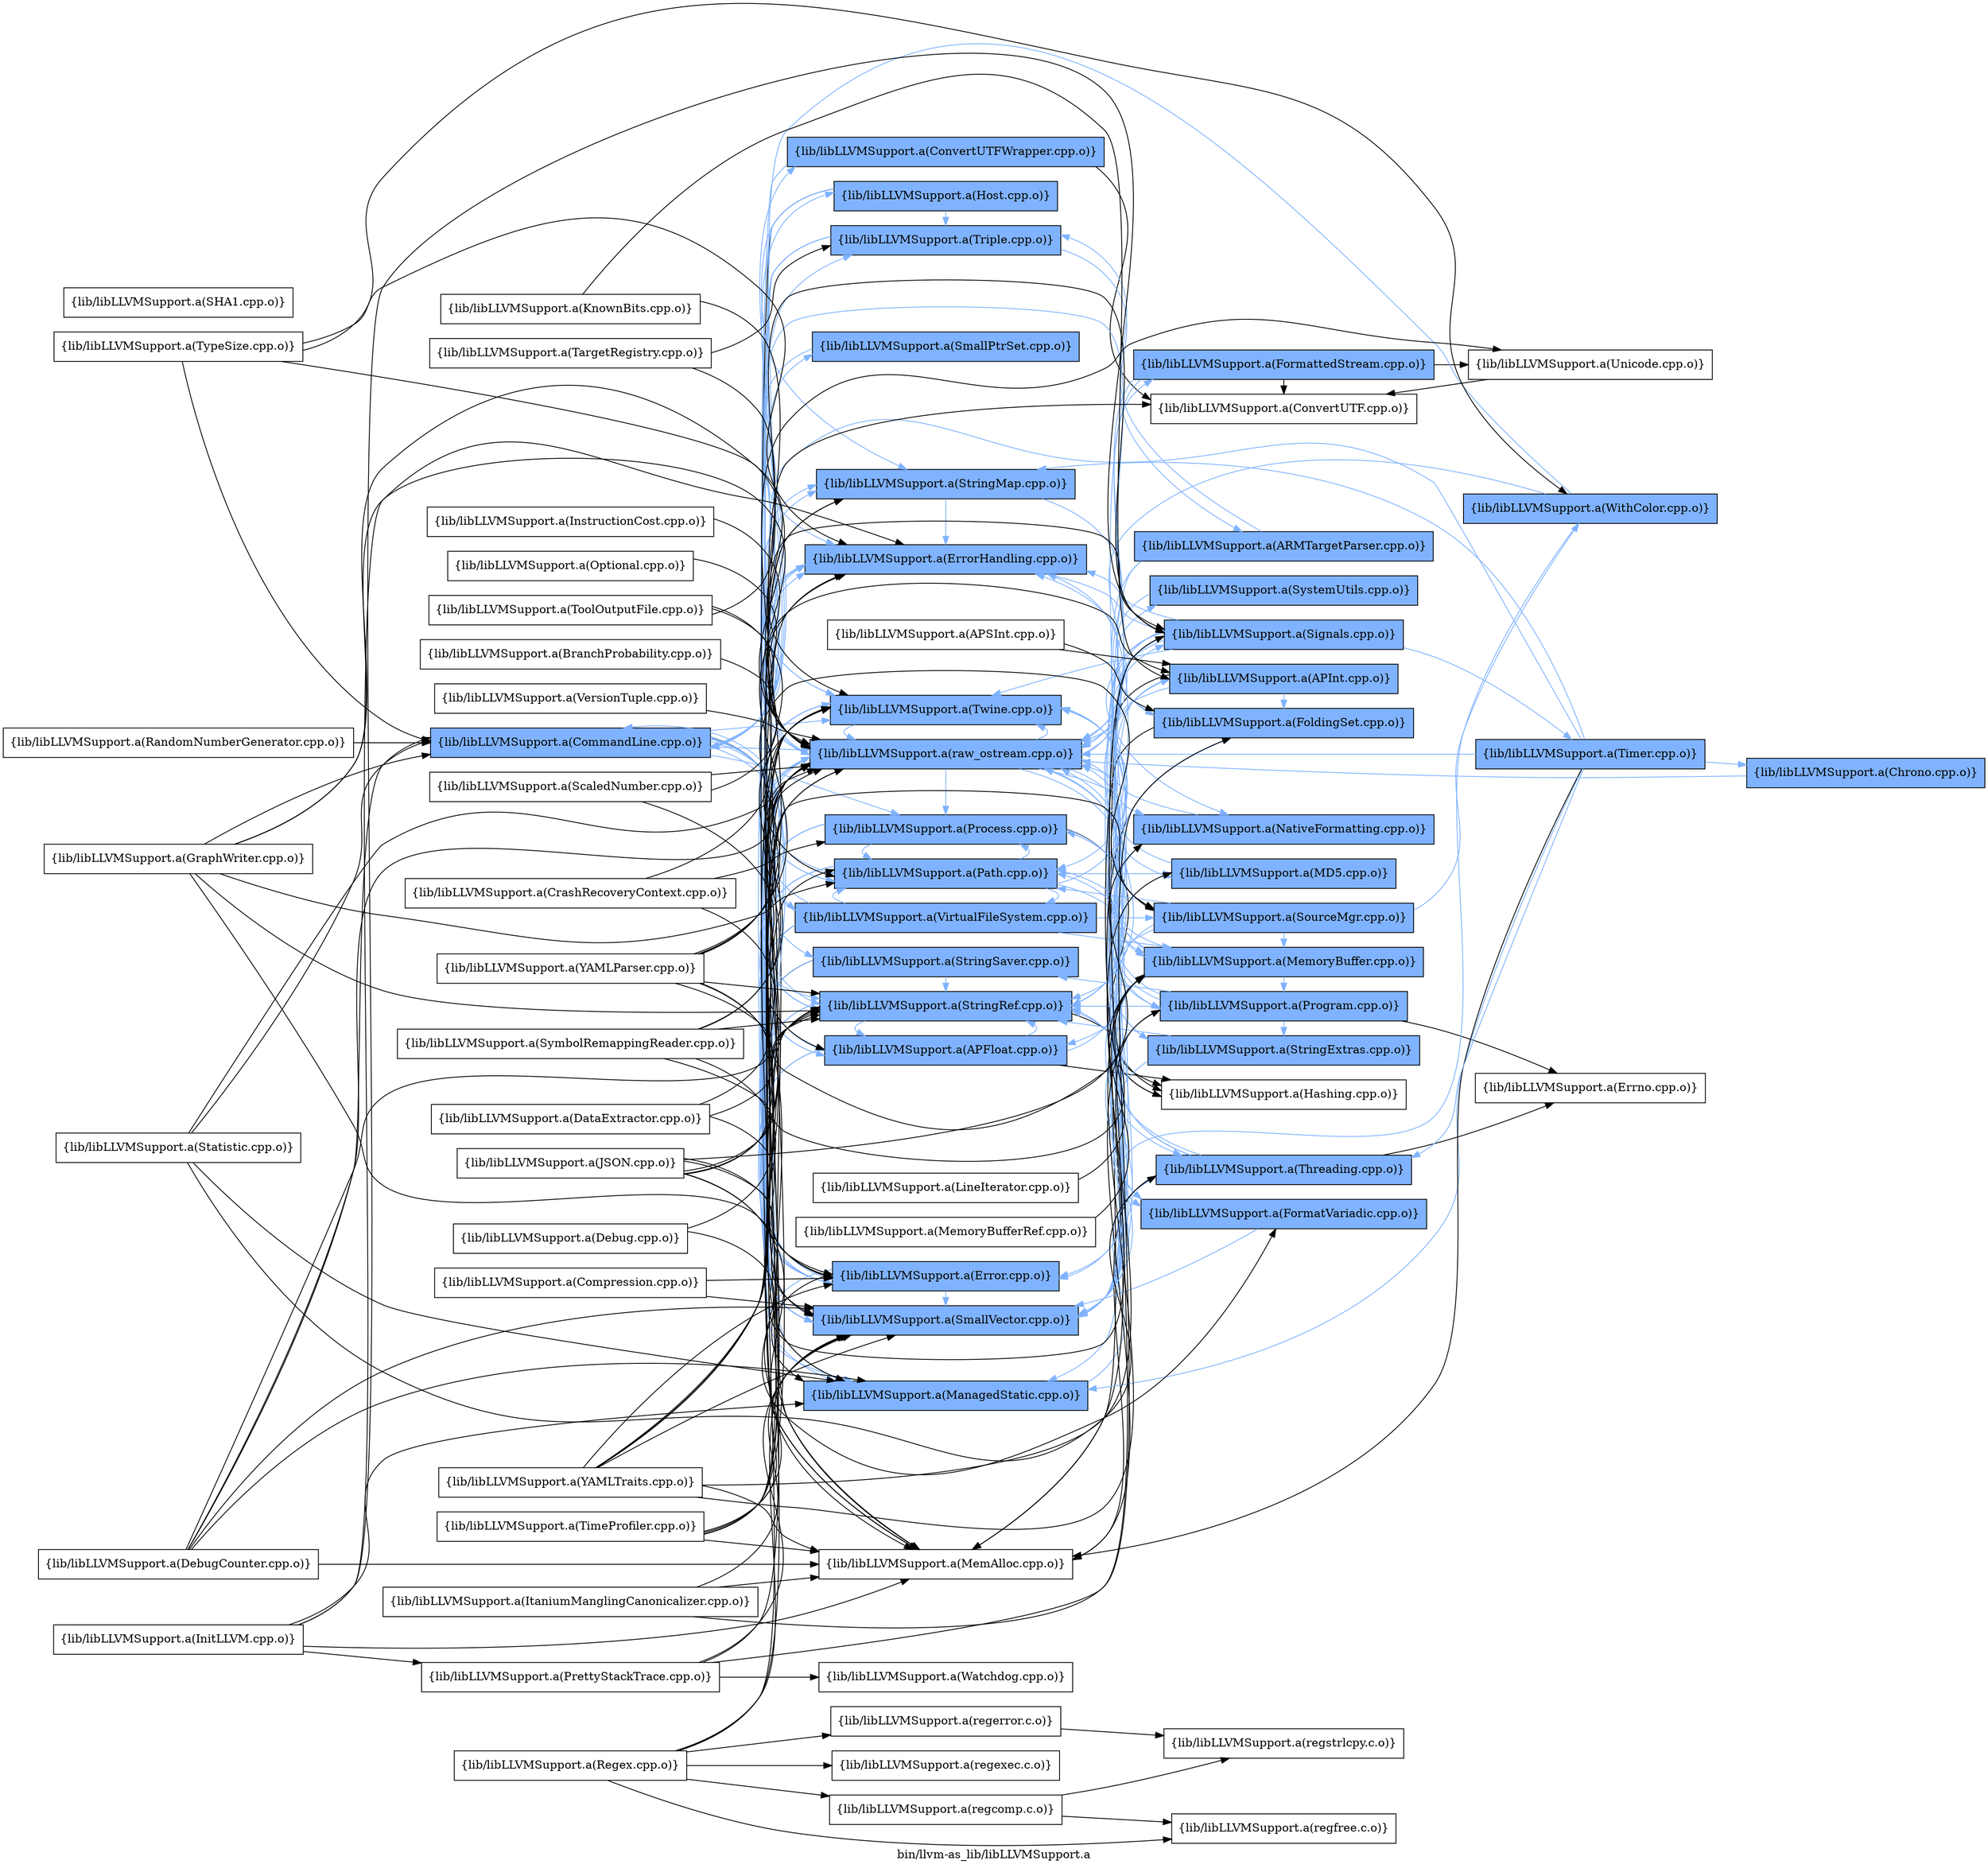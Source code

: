 digraph "bin/llvm-as_lib/libLLVMSupport.a" {
	label="bin/llvm-as_lib/libLLVMSupport.a";
	rankdir=LR;
	{ rank=same; Node0x55d40ee82a28;  }
	{ rank=same; Node0x55d40ee8a818; Node0x55d40ee80f48; Node0x55d40ee8aa48; Node0x55d40ee89d78; Node0x55d40ee89788; Node0x55d40ee89058; Node0x55d40ee887e8; Node0x55d40ee8a408; Node0x55d40ee85db8; Node0x55d40ee861c8; Node0x55d40ee87ca8; Node0x55d40ee88b08; Node0x55d40ee83158; Node0x55d40ee81a88; Node0x55d40ee86628; Node0x55d40ee82bb8; Node0x55d40ee832e8; Node0x55d40ee825c8;  }
	{ rank=same; Node0x55d40ee899b8; Node0x55d40ee87cf8; Node0x55d40ee81c68; Node0x55d40ee89968; Node0x55d40ee81fd8; Node0x55d40ee88fb8; Node0x55d40ee88928; Node0x55d40ee82ed8; Node0x55d40ee8a9f8; Node0x55d40ee897d8; Node0x55d40ee88b58; Node0x55d40ee82258; Node0x55d40ee828e8; Node0x55d40ee870c8; Node0x55d40ee80cc8; Node0x55d40ee86a38;  }
	{ rank=same; Node0x55d40ee8a4a8; Node0x55d40ee8a138; Node0x55d40ee81128; Node0x55d40ee821b8;  }
	{ rank=same; Node0x55d40ee82a28;  }
	{ rank=same; Node0x55d40ee8a818; Node0x55d40ee80f48; Node0x55d40ee8aa48; Node0x55d40ee89d78; Node0x55d40ee89788; Node0x55d40ee89058; Node0x55d40ee887e8; Node0x55d40ee8a408; Node0x55d40ee85db8; Node0x55d40ee861c8; Node0x55d40ee87ca8; Node0x55d40ee88b08; Node0x55d40ee83158; Node0x55d40ee81a88; Node0x55d40ee86628; Node0x55d40ee82bb8; Node0x55d40ee832e8; Node0x55d40ee825c8;  }
	{ rank=same; Node0x55d40ee899b8; Node0x55d40ee87cf8; Node0x55d40ee81c68; Node0x55d40ee89968; Node0x55d40ee81fd8; Node0x55d40ee88fb8; Node0x55d40ee88928; Node0x55d40ee82ed8; Node0x55d40ee8a9f8; Node0x55d40ee897d8; Node0x55d40ee88b58; Node0x55d40ee82258; Node0x55d40ee828e8; Node0x55d40ee870c8; Node0x55d40ee80cc8; Node0x55d40ee86a38;  }
	{ rank=same; Node0x55d40ee8a4a8; Node0x55d40ee8a138; Node0x55d40ee81128; Node0x55d40ee821b8;  }

	Node0x55d40ee82a28 [shape=record,shape=box,group=1,style=filled,fillcolor="0.600000 0.5 1",label="{lib/libLLVMSupport.a(CommandLine.cpp.o)}"];
	Node0x55d40ee82a28 -> Node0x55d40ee8a818[color="0.600000 0.5 1"];
	Node0x55d40ee82a28 -> Node0x55d40ee80f48[color="0.600000 0.5 1"];
	Node0x55d40ee82a28 -> Node0x55d40ee8aa48[color="0.600000 0.5 1"];
	Node0x55d40ee82a28 -> Node0x55d40ee89d78[color="0.600000 0.5 1"];
	Node0x55d40ee82a28 -> Node0x55d40ee89788[color="0.600000 0.5 1"];
	Node0x55d40ee82a28 -> Node0x55d40ee89058;
	Node0x55d40ee82a28 -> Node0x55d40ee887e8[color="0.600000 0.5 1"];
	Node0x55d40ee82a28 -> Node0x55d40ee8a408[color="0.600000 0.5 1"];
	Node0x55d40ee82a28 -> Node0x55d40ee85db8[color="0.600000 0.5 1"];
	Node0x55d40ee82a28 -> Node0x55d40ee861c8[color="0.600000 0.5 1"];
	Node0x55d40ee82a28 -> Node0x55d40ee87ca8[color="0.600000 0.5 1"];
	Node0x55d40ee82a28 -> Node0x55d40ee88b08[color="0.600000 0.5 1"];
	Node0x55d40ee82a28 -> Node0x55d40ee83158[color="0.600000 0.5 1"];
	Node0x55d40ee82a28 -> Node0x55d40ee81a88[color="0.600000 0.5 1"];
	Node0x55d40ee82a28 -> Node0x55d40ee86628[color="0.600000 0.5 1"];
	Node0x55d40ee82a28 -> Node0x55d40ee82bb8[color="0.600000 0.5 1"];
	Node0x55d40ee82a28 -> Node0x55d40ee832e8[color="0.600000 0.5 1"];
	Node0x55d40ee82a28 -> Node0x55d40ee825c8[color="0.600000 0.5 1"];
	Node0x55d40ee8a688 [shape=record,shape=box,group=0,label="{lib/libLLVMSupport.a(InitLLVM.cpp.o)}"];
	Node0x55d40ee8a688 -> Node0x55d40ee89d78;
	Node0x55d40ee8a688 -> Node0x55d40ee89788;
	Node0x55d40ee8a688 -> Node0x55d40ee89058;
	Node0x55d40ee8a688 -> Node0x55d40ee81d58;
	Node0x55d40ee8a688 -> Node0x55d40ee89968;
	Node0x55d40ee89788 [shape=record,shape=box,group=1,style=filled,fillcolor="0.600000 0.5 1",label="{lib/libLLVMSupport.a(ManagedStatic.cpp.o)}"];
	Node0x55d40ee89788 -> Node0x55d40ee81fd8[color="0.600000 0.5 1"];
	Node0x55d40ee89058 [shape=record,shape=box,group=0,label="{lib/libLLVMSupport.a(MemAlloc.cpp.o)}"];
	Node0x55d40ee8a9f8 [shape=record,shape=box,group=1,style=filled,fillcolor="0.600000 0.5 1",label="{lib/libLLVMSupport.a(SourceMgr.cpp.o)}"];
	Node0x55d40ee8a9f8 -> Node0x55d40ee82ed8[color="0.600000 0.5 1"];
	Node0x55d40ee8a9f8 -> Node0x55d40ee8a408[color="0.600000 0.5 1"];
	Node0x55d40ee8a9f8 -> Node0x55d40ee87ca8[color="0.600000 0.5 1"];
	Node0x55d40ee8a9f8 -> Node0x55d40ee83158[color="0.600000 0.5 1"];
	Node0x55d40ee8a9f8 -> Node0x55d40ee81128[color="0.600000 0.5 1"];
	Node0x55d40ee8a9f8 -> Node0x55d40ee86628[color="0.600000 0.5 1"];
	Node0x55d40ee8a9f8 -> Node0x55d40ee832e8[color="0.600000 0.5 1"];
	Node0x55d40ee870c8 [shape=record,shape=box,group=1,style=filled,fillcolor="0.600000 0.5 1",label="{lib/libLLVMSupport.a(SystemUtils.cpp.o)}"];
	Node0x55d40ee870c8 -> Node0x55d40ee86628[color="0.600000 0.5 1"];
	Node0x55d40ee896e8 [shape=record,shape=box,group=0,label="{lib/libLLVMSupport.a(ToolOutputFile.cpp.o)}"];
	Node0x55d40ee896e8 -> Node0x55d40ee86628;
	Node0x55d40ee896e8 -> Node0x55d40ee832e8;
	Node0x55d40ee896e8 -> Node0x55d40ee89968;
	Node0x55d40ee86628 [shape=record,shape=box,group=1,style=filled,fillcolor="0.600000 0.5 1",label="{lib/libLLVMSupport.a(raw_ostream.cpp.o)}"];
	Node0x55d40ee86628 -> Node0x55d40ee8aa48[color="0.600000 0.5 1"];
	Node0x55d40ee86628 -> Node0x55d40ee89d78[color="0.600000 0.5 1"];
	Node0x55d40ee86628 -> Node0x55d40ee897d8[color="0.600000 0.5 1"];
	Node0x55d40ee86628 -> Node0x55d40ee88b58[color="0.600000 0.5 1"];
	Node0x55d40ee86628 -> Node0x55d40ee82258[color="0.600000 0.5 1"];
	Node0x55d40ee86628 -> Node0x55d40ee828e8[color="0.600000 0.5 1"];
	Node0x55d40ee86628 -> Node0x55d40ee8a408[color="0.600000 0.5 1"];
	Node0x55d40ee86628 -> Node0x55d40ee870c8[color="0.600000 0.5 1"];
	Node0x55d40ee86628 -> Node0x55d40ee83158[color="0.600000 0.5 1"];
	Node0x55d40ee86628 -> Node0x55d40ee832e8[color="0.600000 0.5 1"];
	Node0x55d40ee86628 -> Node0x55d40ee825c8[color="0.600000 0.5 1"];
	Node0x55d40ee86628 -> Node0x55d40ee80cc8[color="0.600000 0.5 1"];
	Node0x55d40ee8a818 [shape=record,shape=box,group=1,style=filled,fillcolor="0.600000 0.5 1",label="{lib/libLLVMSupport.a(APFloat.cpp.o)}"];
	Node0x55d40ee8a818 -> Node0x55d40ee899b8[color="0.600000 0.5 1"];
	Node0x55d40ee8a818 -> Node0x55d40ee8aa48[color="0.600000 0.5 1"];
	Node0x55d40ee8a818 -> Node0x55d40ee87cf8;
	Node0x55d40ee8a818 -> Node0x55d40ee8a408[color="0.600000 0.5 1"];
	Node0x55d40ee8a818 -> Node0x55d40ee87ca8[color="0.600000 0.5 1"];
	Node0x55d40ee8a818 -> Node0x55d40ee86628[color="0.600000 0.5 1"];
	Node0x55d40ee82ed8 [shape=record,shape=box,group=1,style=filled,fillcolor="0.600000 0.5 1",label="{lib/libLLVMSupport.a(MemoryBuffer.cpp.o)}"];
	Node0x55d40ee82ed8 -> Node0x55d40ee8a818[color="0.600000 0.5 1"];
	Node0x55d40ee82ed8 -> Node0x55d40ee8aa48[color="0.600000 0.5 1"];
	Node0x55d40ee82ed8 -> Node0x55d40ee8a408[color="0.600000 0.5 1"];
	Node0x55d40ee82ed8 -> Node0x55d40ee83158[color="0.600000 0.5 1"];
	Node0x55d40ee82ed8 -> Node0x55d40ee832e8[color="0.600000 0.5 1"];
	Node0x55d40ee82ed8 -> Node0x55d40ee825c8[color="0.600000 0.5 1"];
	Node0x55d40ee82ed8 -> Node0x55d40ee80cc8[color="0.600000 0.5 1"];
	Node0x55d40ee8a408 [shape=record,shape=box,group=1,style=filled,fillcolor="0.600000 0.5 1",label="{lib/libLLVMSupport.a(SmallVector.cpp.o)}"];
	Node0x55d40ee8a408 -> Node0x55d40ee89d78[color="0.600000 0.5 1"];
	Node0x55d40ee899b8 [shape=record,shape=box,group=1,style=filled,fillcolor="0.600000 0.5 1",label="{lib/libLLVMSupport.a(APInt.cpp.o)}"];
	Node0x55d40ee899b8 -> Node0x55d40ee88fb8[color="0.600000 0.5 1"];
	Node0x55d40ee899b8 -> Node0x55d40ee87cf8;
	Node0x55d40ee899b8 -> Node0x55d40ee8a408[color="0.600000 0.5 1"];
	Node0x55d40ee899b8 -> Node0x55d40ee86628[color="0.600000 0.5 1"];
	Node0x55d40ee89dc8 [shape=record,shape=box,group=0,label="{lib/libLLVMSupport.a(APSInt.cpp.o)}"];
	Node0x55d40ee89dc8 -> Node0x55d40ee899b8;
	Node0x55d40ee89dc8 -> Node0x55d40ee88fb8;
	Node0x55d40ee82258 [shape=record,shape=box,group=1,style=filled,fillcolor="0.600000 0.5 1",label="{lib/libLLVMSupport.a(MD5.cpp.o)}"];
	Node0x55d40ee82258 -> Node0x55d40ee8a408[color="0.600000 0.5 1"];
	Node0x55d40ee82258 -> Node0x55d40ee86628[color="0.600000 0.5 1"];
	Node0x55d40ee887e8 [shape=record,shape=box,group=1,style=filled,fillcolor="0.600000 0.5 1",label="{lib/libLLVMSupport.a(SmallPtrSet.cpp.o)}"];
	Node0x55d40ee887e8 -> Node0x55d40ee89d78[color="0.600000 0.5 1"];
	Node0x55d40ee85db8 [shape=record,shape=box,group=1,style=filled,fillcolor="0.600000 0.5 1",label="{lib/libLLVMSupport.a(StringMap.cpp.o)}"];
	Node0x55d40ee85db8 -> Node0x55d40ee89d78[color="0.600000 0.5 1"];
	Node0x55d40ee85db8 -> Node0x55d40ee88fb8[color="0.600000 0.5 1"];
	Node0x55d40ee861c8 [shape=record,shape=box,group=1,style=filled,fillcolor="0.600000 0.5 1",label="{lib/libLLVMSupport.a(StringSaver.cpp.o)}"];
	Node0x55d40ee861c8 -> Node0x55d40ee89058;
	Node0x55d40ee861c8 -> Node0x55d40ee8a408[color="0.600000 0.5 1"];
	Node0x55d40ee861c8 -> Node0x55d40ee87ca8[color="0.600000 0.5 1"];
	Node0x55d40ee829d8 [shape=record,shape=box,group=0,label="{lib/libLLVMSupport.a(TypeSize.cpp.o)}"];
	Node0x55d40ee829d8 -> Node0x55d40ee82a28;
	Node0x55d40ee829d8 -> Node0x55d40ee89d78;
	Node0x55d40ee829d8 -> Node0x55d40ee81128;
	Node0x55d40ee829d8 -> Node0x55d40ee86628;
	Node0x55d40ee8aa48 [shape=record,shape=box,group=1,style=filled,fillcolor="0.600000 0.5 1",label="{lib/libLLVMSupport.a(Error.cpp.o)}"];
	Node0x55d40ee8aa48 -> Node0x55d40ee89d78[color="0.600000 0.5 1"];
	Node0x55d40ee8aa48 -> Node0x55d40ee89788[color="0.600000 0.5 1"];
	Node0x55d40ee8aa48 -> Node0x55d40ee8a408[color="0.600000 0.5 1"];
	Node0x55d40ee8aa48 -> Node0x55d40ee83158[color="0.600000 0.5 1"];
	Node0x55d40ee8aa48 -> Node0x55d40ee86628[color="0.600000 0.5 1"];
	Node0x55d40ee89d78 [shape=record,shape=box,group=1,style=filled,fillcolor="0.600000 0.5 1",label="{lib/libLLVMSupport.a(ErrorHandling.cpp.o)}"];
	Node0x55d40ee89d78 -> Node0x55d40ee83158[color="0.600000 0.5 1"];
	Node0x55d40ee89d78 -> Node0x55d40ee86628[color="0.600000 0.5 1"];
	Node0x55d40ee89d78 -> Node0x55d40ee89968[color="0.600000 0.5 1"];
	Node0x55d40ee85b38 [shape=record,shape=box,group=0,label="{lib/libLLVMSupport.a(SHA1.cpp.o)}"];
	Node0x55d40ee87ca8 [shape=record,shape=box,group=1,style=filled,fillcolor="0.600000 0.5 1",label="{lib/libLLVMSupport.a(StringRef.cpp.o)}"];
	Node0x55d40ee87ca8 -> Node0x55d40ee8a818[color="0.600000 0.5 1"];
	Node0x55d40ee87ca8 -> Node0x55d40ee899b8[color="0.600000 0.5 1"];
	Node0x55d40ee87ca8 -> Node0x55d40ee8aa48[color="0.600000 0.5 1"];
	Node0x55d40ee87ca8 -> Node0x55d40ee87cf8;
	Node0x55d40ee87ca8 -> Node0x55d40ee8a408[color="0.600000 0.5 1"];
	Node0x55d40ee88b08 [shape=record,shape=box,group=1,style=filled,fillcolor="0.600000 0.5 1",label="{lib/libLLVMSupport.a(Triple.cpp.o)}"];
	Node0x55d40ee88b08 -> Node0x55d40ee8a408[color="0.600000 0.5 1"];
	Node0x55d40ee88b08 -> Node0x55d40ee87ca8[color="0.600000 0.5 1"];
	Node0x55d40ee88b08 -> Node0x55d40ee88928[color="0.600000 0.5 1"];
	Node0x55d40ee88b08 -> Node0x55d40ee83158[color="0.600000 0.5 1"];
	Node0x55d40ee8a6d8 [shape=record,shape=box,group=0,label="{lib/libLLVMSupport.a(TargetRegistry.cpp.o)}"];
	Node0x55d40ee8a6d8 -> Node0x55d40ee88b08;
	Node0x55d40ee8a6d8 -> Node0x55d40ee86628;
	Node0x55d40ee897d8 [shape=record,shape=box,group=1,style=filled,fillcolor="0.600000 0.5 1",label="{lib/libLLVMSupport.a(FormattedStream.cpp.o)}"];
	Node0x55d40ee897d8 -> Node0x55d40ee81c68;
	Node0x55d40ee897d8 -> Node0x55d40ee8a408[color="0.600000 0.5 1"];
	Node0x55d40ee897d8 -> Node0x55d40ee821b8;
	Node0x55d40ee897d8 -> Node0x55d40ee86628[color="0.600000 0.5 1"];
	Node0x55d40ee86a38 [shape=record,shape=box,group=1,style=filled,fillcolor="0.600000 0.5 1",label="{lib/libLLVMSupport.a(StringExtras.cpp.o)}"];
	Node0x55d40ee86a38 -> Node0x55d40ee8a408[color="0.600000 0.5 1"];
	Node0x55d40ee86a38 -> Node0x55d40ee87ca8[color="0.600000 0.5 1"];
	Node0x55d40ee86a38 -> Node0x55d40ee86628[color="0.600000 0.5 1"];
	Node0x55d40ee88fb8 [shape=record,shape=box,group=1,style=filled,fillcolor="0.600000 0.5 1",label="{lib/libLLVMSupport.a(FoldingSet.cpp.o)}"];
	Node0x55d40ee88fb8 -> Node0x55d40ee89d78[color="0.600000 0.5 1"];
	Node0x55d40ee88fb8 -> Node0x55d40ee87cf8;
	Node0x55d40ee88fb8 -> Node0x55d40ee89058;
	Node0x55d40ee88fb8 -> Node0x55d40ee8a408[color="0.600000 0.5 1"];
	Node0x55d40ee85458 [shape=record,shape=box,group=0,label="{lib/libLLVMSupport.a(Regex.cpp.o)}"];
	Node0x55d40ee85458 -> Node0x55d40ee8a408;
	Node0x55d40ee85458 -> Node0x55d40ee87ca8;
	Node0x55d40ee85458 -> Node0x55d40ee83158;
	Node0x55d40ee85458 -> Node0x55d40ee89c88;
	Node0x55d40ee85458 -> Node0x55d40ee8a868;
	Node0x55d40ee85458 -> Node0x55d40ee88d88;
	Node0x55d40ee85458 -> Node0x55d40ee886f8;
	Node0x55d40ee83158 [shape=record,shape=box,group=1,style=filled,fillcolor="0.600000 0.5 1",label="{lib/libLLVMSupport.a(Twine.cpp.o)}"];
	Node0x55d40ee83158 -> Node0x55d40ee8a408[color="0.600000 0.5 1"];
	Node0x55d40ee83158 -> Node0x55d40ee86628[color="0.600000 0.5 1"];
	Node0x55d40ee87cf8 [shape=record,shape=box,group=0,label="{lib/libLLVMSupport.a(Hashing.cpp.o)}"];
	Node0x55d40ee832e8 [shape=record,shape=box,group=1,style=filled,fillcolor="0.600000 0.5 1",label="{lib/libLLVMSupport.a(Path.cpp.o)}"];
	Node0x55d40ee832e8 -> Node0x55d40ee8aa48[color="0.600000 0.5 1"];
	Node0x55d40ee832e8 -> Node0x55d40ee82ed8[color="0.600000 0.5 1"];
	Node0x55d40ee832e8 -> Node0x55d40ee82258[color="0.600000 0.5 1"];
	Node0x55d40ee832e8 -> Node0x55d40ee8a408[color="0.600000 0.5 1"];
	Node0x55d40ee832e8 -> Node0x55d40ee87ca8[color="0.600000 0.5 1"];
	Node0x55d40ee832e8 -> Node0x55d40ee83158[color="0.600000 0.5 1"];
	Node0x55d40ee832e8 -> Node0x55d40ee81a88[color="0.600000 0.5 1"];
	Node0x55d40ee832e8 -> Node0x55d40ee825c8[color="0.600000 0.5 1"];
	Node0x55d40ee832e8 -> Node0x55d40ee89968[color="0.600000 0.5 1"];
	Node0x55d40ee81fd8 [shape=record,shape=box,group=1,style=filled,fillcolor="0.600000 0.5 1",label="{lib/libLLVMSupport.a(Threading.cpp.o)}"];
	Node0x55d40ee81fd8 -> Node0x55d40ee89d78[color="0.600000 0.5 1"];
	Node0x55d40ee81fd8 -> Node0x55d40ee89058;
	Node0x55d40ee81fd8 -> Node0x55d40ee8a408[color="0.600000 0.5 1"];
	Node0x55d40ee81fd8 -> Node0x55d40ee87ca8[color="0.600000 0.5 1"];
	Node0x55d40ee81fd8 -> Node0x55d40ee83158[color="0.600000 0.5 1"];
	Node0x55d40ee81fd8 -> Node0x55d40ee8a138;
	Node0x55d40ee81d58 [shape=record,shape=box,group=0,label="{lib/libLLVMSupport.a(PrettyStackTrace.cpp.o)}"];
	Node0x55d40ee81d58 -> Node0x55d40ee8a408;
	Node0x55d40ee81d58 -> Node0x55d40ee86628;
	Node0x55d40ee81d58 -> Node0x55d40ee89968;
	Node0x55d40ee81d58 -> Node0x55d40ee81358;
	Node0x55d40ee88b58 [shape=record,shape=box,group=1,style=filled,fillcolor="0.600000 0.5 1",label="{lib/libLLVMSupport.a(FormatVariadic.cpp.o)}"];
	Node0x55d40ee88b58 -> Node0x55d40ee8a408[color="0.600000 0.5 1"];
	Node0x55d40ee88b58 -> Node0x55d40ee87ca8[color="0.600000 0.5 1"];
	Node0x55d40ee828e8 [shape=record,shape=box,group=1,style=filled,fillcolor="0.600000 0.5 1",label="{lib/libLLVMSupport.a(NativeFormatting.cpp.o)}"];
	Node0x55d40ee828e8 -> Node0x55d40ee8a408[color="0.600000 0.5 1"];
	Node0x55d40ee828e8 -> Node0x55d40ee86628[color="0.600000 0.5 1"];
	Node0x55d40ee83298 [shape=record,shape=box,group=1,style=filled,fillcolor="0.600000 0.5 1",label="{lib/libLLVMSupport.a(Chrono.cpp.o)}"];
	Node0x55d40ee83298 -> Node0x55d40ee86628[color="0.600000 0.5 1"];
	Node0x55d40ee80f48 [shape=record,shape=box,group=1,style=filled,fillcolor="0.600000 0.5 1",label="{lib/libLLVMSupport.a(ConvertUTFWrapper.cpp.o)}"];
	Node0x55d40ee80f48 -> Node0x55d40ee81c68;
	Node0x55d40ee80f48 -> Node0x55d40ee8a408[color="0.600000 0.5 1"];
	Node0x55d40ee81a88 [shape=record,shape=box,group=1,style=filled,fillcolor="0.600000 0.5 1",label="{lib/libLLVMSupport.a(VirtualFileSystem.cpp.o)}"];
	Node0x55d40ee81a88 -> Node0x55d40ee8a818[color="0.600000 0.5 1"];
	Node0x55d40ee81a88 -> Node0x55d40ee82a28[color="0.600000 0.5 1"];
	Node0x55d40ee81a88 -> Node0x55d40ee8aa48[color="0.600000 0.5 1"];
	Node0x55d40ee81a88 -> Node0x55d40ee89058;
	Node0x55d40ee81a88 -> Node0x55d40ee82ed8[color="0.600000 0.5 1"];
	Node0x55d40ee81a88 -> Node0x55d40ee8a408[color="0.600000 0.5 1"];
	Node0x55d40ee81a88 -> Node0x55d40ee8a9f8[color="0.600000 0.5 1"];
	Node0x55d40ee81a88 -> Node0x55d40ee85db8[color="0.600000 0.5 1"];
	Node0x55d40ee81a88 -> Node0x55d40ee87ca8[color="0.600000 0.5 1"];
	Node0x55d40ee81a88 -> Node0x55d40ee83158[color="0.600000 0.5 1"];
	Node0x55d40ee81a88 -> Node0x55d40ee86628[color="0.600000 0.5 1"];
	Node0x55d40ee81a88 -> Node0x55d40ee832e8[color="0.600000 0.5 1"];
	Node0x55d40ee82bb8 [shape=record,shape=box,group=1,style=filled,fillcolor="0.600000 0.5 1",label="{lib/libLLVMSupport.a(Host.cpp.o)}"];
	Node0x55d40ee82bb8 -> Node0x55d40ee89058;
	Node0x55d40ee82bb8 -> Node0x55d40ee85db8[color="0.600000 0.5 1"];
	Node0x55d40ee82bb8 -> Node0x55d40ee87ca8[color="0.600000 0.5 1"];
	Node0x55d40ee82bb8 -> Node0x55d40ee88b08[color="0.600000 0.5 1"];
	Node0x55d40ee82bb8 -> Node0x55d40ee86628[color="0.600000 0.5 1"];
	Node0x55d40ee825c8 [shape=record,shape=box,group=1,style=filled,fillcolor="0.600000 0.5 1",label="{lib/libLLVMSupport.a(Process.cpp.o)}"];
	Node0x55d40ee825c8 -> Node0x55d40ee8aa48[color="0.600000 0.5 1"];
	Node0x55d40ee825c8 -> Node0x55d40ee87cf8;
	Node0x55d40ee825c8 -> Node0x55d40ee89788[color="0.600000 0.5 1"];
	Node0x55d40ee825c8 -> Node0x55d40ee8a408[color="0.600000 0.5 1"];
	Node0x55d40ee825c8 -> Node0x55d40ee86a38[color="0.600000 0.5 1"];
	Node0x55d40ee825c8 -> Node0x55d40ee832e8[color="0.600000 0.5 1"];
	Node0x55d40ee81c68 [shape=record,shape=box,group=0,label="{lib/libLLVMSupport.a(ConvertUTF.cpp.o)}"];
	Node0x55d40ee8a2c8 [shape=record,shape=box,group=0,label="{lib/libLLVMSupport.a(Debug.cpp.o)}"];
	Node0x55d40ee8a2c8 -> Node0x55d40ee89788;
	Node0x55d40ee8a2c8 -> Node0x55d40ee86628;
	Node0x55d40ee89968 [shape=record,shape=box,group=1,style=filled,fillcolor="0.600000 0.5 1",label="{lib/libLLVMSupport.a(Signals.cpp.o)}"];
	Node0x55d40ee89968 -> Node0x55d40ee82a28[color="0.600000 0.5 1"];
	Node0x55d40ee89968 -> Node0x55d40ee89d78[color="0.600000 0.5 1"];
	Node0x55d40ee89968 -> Node0x55d40ee88b58[color="0.600000 0.5 1"];
	Node0x55d40ee89968 -> Node0x55d40ee89788[color="0.600000 0.5 1"];
	Node0x55d40ee89968 -> Node0x55d40ee89058;
	Node0x55d40ee89968 -> Node0x55d40ee82ed8[color="0.600000 0.5 1"];
	Node0x55d40ee89968 -> Node0x55d40ee828e8[color="0.600000 0.5 1"];
	Node0x55d40ee89968 -> Node0x55d40ee8a408[color="0.600000 0.5 1"];
	Node0x55d40ee89968 -> Node0x55d40ee87ca8[color="0.600000 0.5 1"];
	Node0x55d40ee89968 -> Node0x55d40ee8a4a8[color="0.600000 0.5 1"];
	Node0x55d40ee89968 -> Node0x55d40ee83158[color="0.600000 0.5 1"];
	Node0x55d40ee89968 -> Node0x55d40ee86628[color="0.600000 0.5 1"];
	Node0x55d40ee89968 -> Node0x55d40ee832e8[color="0.600000 0.5 1"];
	Node0x55d40ee89968 -> Node0x55d40ee80cc8[color="0.600000 0.5 1"];
	Node0x55d40ee89968 -> Node0x55d40ee81fd8[color="0.600000 0.5 1"];
	Node0x55d40ee821b8 [shape=record,shape=box,group=0,label="{lib/libLLVMSupport.a(Unicode.cpp.o)}"];
	Node0x55d40ee821b8 -> Node0x55d40ee81c68;
	Node0x55d40ee88a68 [shape=record,shape=box,group=0,label="{lib/libLLVMSupport.a(InstructionCost.cpp.o)}"];
	Node0x55d40ee88a68 -> Node0x55d40ee86628;
	Node0x55d40ee80cc8 [shape=record,shape=box,group=1,style=filled,fillcolor="0.600000 0.5 1",label="{lib/libLLVMSupport.a(Program.cpp.o)}"];
	Node0x55d40ee80cc8 -> Node0x55d40ee89058;
	Node0x55d40ee80cc8 -> Node0x55d40ee8a408[color="0.600000 0.5 1"];
	Node0x55d40ee80cc8 -> Node0x55d40ee86a38[color="0.600000 0.5 1"];
	Node0x55d40ee80cc8 -> Node0x55d40ee861c8[color="0.600000 0.5 1"];
	Node0x55d40ee80cc8 -> Node0x55d40ee87ca8[color="0.600000 0.5 1"];
	Node0x55d40ee80cc8 -> Node0x55d40ee86628[color="0.600000 0.5 1"];
	Node0x55d40ee80cc8 -> Node0x55d40ee832e8[color="0.600000 0.5 1"];
	Node0x55d40ee80cc8 -> Node0x55d40ee8a138;
	Node0x55d40ee81358 [shape=record,shape=box,group=0,label="{lib/libLLVMSupport.a(Watchdog.cpp.o)}"];
	Node0x55d40ee80ea8 [shape=record,shape=box,group=0,label="{lib/libLLVMSupport.a(RandomNumberGenerator.cpp.o)}"];
	Node0x55d40ee80ea8 -> Node0x55d40ee82a28;
	Node0x55d40ee89c88 [shape=record,shape=box,group=0,label="{lib/libLLVMSupport.a(regcomp.c.o)}"];
	Node0x55d40ee89c88 -> Node0x55d40ee886f8;
	Node0x55d40ee89c88 -> Node0x55d40ee893c8;
	Node0x55d40ee8a868 [shape=record,shape=box,group=0,label="{lib/libLLVMSupport.a(regerror.c.o)}"];
	Node0x55d40ee8a868 -> Node0x55d40ee893c8;
	Node0x55d40ee88d88 [shape=record,shape=box,group=0,label="{lib/libLLVMSupport.a(regexec.c.o)}"];
	Node0x55d40ee886f8 [shape=record,shape=box,group=0,label="{lib/libLLVMSupport.a(regfree.c.o)}"];
	Node0x55d40ee81128 [shape=record,shape=box,group=1,style=filled,fillcolor="0.600000 0.5 1",label="{lib/libLLVMSupport.a(WithColor.cpp.o)}"];
	Node0x55d40ee81128 -> Node0x55d40ee82a28[color="0.600000 0.5 1"];
	Node0x55d40ee81128 -> Node0x55d40ee8aa48[color="0.600000 0.5 1"];
	Node0x55d40ee81128 -> Node0x55d40ee86628[color="0.600000 0.5 1"];
	Node0x55d40ee89e68 [shape=record,shape=box,group=0,label="{lib/libLLVMSupport.a(Statistic.cpp.o)}"];
	Node0x55d40ee89e68 -> Node0x55d40ee82a28;
	Node0x55d40ee89e68 -> Node0x55d40ee89788;
	Node0x55d40ee89e68 -> Node0x55d40ee86628;
	Node0x55d40ee89e68 -> Node0x55d40ee81fd8;
	Node0x55d40ee87898 [shape=record,shape=box,group=0,label="{lib/libLLVMSupport.a(TimeProfiler.cpp.o)}"];
	Node0x55d40ee87898 -> Node0x55d40ee8aa48;
	Node0x55d40ee87898 -> Node0x55d40ee89058;
	Node0x55d40ee87898 -> Node0x55d40ee8a408;
	Node0x55d40ee87898 -> Node0x55d40ee85db8;
	Node0x55d40ee87898 -> Node0x55d40ee83158;
	Node0x55d40ee87898 -> Node0x55d40ee86628;
	Node0x55d40ee87898 -> Node0x55d40ee832e8;
	Node0x55d40ee84698 [shape=record,shape=box,group=0,label="{lib/libLLVMSupport.a(JSON.cpp.o)}"];
	Node0x55d40ee84698 -> Node0x55d40ee81c68;
	Node0x55d40ee84698 -> Node0x55d40ee8aa48;
	Node0x55d40ee84698 -> Node0x55d40ee88b58;
	Node0x55d40ee84698 -> Node0x55d40ee89058;
	Node0x55d40ee84698 -> Node0x55d40ee828e8;
	Node0x55d40ee84698 -> Node0x55d40ee8a408;
	Node0x55d40ee84698 -> Node0x55d40ee87ca8;
	Node0x55d40ee84698 -> Node0x55d40ee83158;
	Node0x55d40ee84698 -> Node0x55d40ee86628;
	Node0x55d40ee8a4a8 [shape=record,shape=box,group=1,style=filled,fillcolor="0.600000 0.5 1",label="{lib/libLLVMSupport.a(Timer.cpp.o)}"];
	Node0x55d40ee8a4a8 -> Node0x55d40ee83298[color="0.600000 0.5 1"];
	Node0x55d40ee8a4a8 -> Node0x55d40ee82a28[color="0.600000 0.5 1"];
	Node0x55d40ee8a4a8 -> Node0x55d40ee89788[color="0.600000 0.5 1"];
	Node0x55d40ee8a4a8 -> Node0x55d40ee89058;
	Node0x55d40ee8a4a8 -> Node0x55d40ee85db8[color="0.600000 0.5 1"];
	Node0x55d40ee8a4a8 -> Node0x55d40ee86628[color="0.600000 0.5 1"];
	Node0x55d40ee8a4a8 -> Node0x55d40ee81fd8[color="0.600000 0.5 1"];
	Node0x55d40ee88928 [shape=record,shape=box,group=1,style=filled,fillcolor="0.600000 0.5 1",label="{lib/libLLVMSupport.a(ARMTargetParser.cpp.o)}"];
	Node0x55d40ee88928 -> Node0x55d40ee8a408[color="0.600000 0.5 1"];
	Node0x55d40ee88928 -> Node0x55d40ee87ca8[color="0.600000 0.5 1"];
	Node0x55d40ee88928 -> Node0x55d40ee88b08[color="0.600000 0.5 1"];
	Node0x55d40ee85b88 [shape=record,shape=box,group=0,label="{lib/libLLVMSupport.a(YAMLParser.cpp.o)}"];
	Node0x55d40ee85b88 -> Node0x55d40ee89d78;
	Node0x55d40ee85b88 -> Node0x55d40ee89058;
	Node0x55d40ee85b88 -> Node0x55d40ee82ed8;
	Node0x55d40ee85b88 -> Node0x55d40ee8a408;
	Node0x55d40ee85b88 -> Node0x55d40ee8a9f8;
	Node0x55d40ee85b88 -> Node0x55d40ee87ca8;
	Node0x55d40ee85b88 -> Node0x55d40ee821b8;
	Node0x55d40ee85b88 -> Node0x55d40ee86628;
	Node0x55d40ee893c8 [shape=record,shape=box,group=0,label="{lib/libLLVMSupport.a(regstrlcpy.c.o)}"];
	Node0x55d40ee818a8 [shape=record,shape=box,group=0,label="{lib/libLLVMSupport.a(CrashRecoveryContext.cpp.o)}"];
	Node0x55d40ee818a8 -> Node0x55d40ee89788;
	Node0x55d40ee818a8 -> Node0x55d40ee825c8;
	Node0x55d40ee818a8 -> Node0x55d40ee89968;
	Node0x55d40ee8a138 [shape=record,shape=box,group=0,label="{lib/libLLVMSupport.a(Errno.cpp.o)}"];
	Node0x55d40ee872f8 [shape=record,shape=box,group=0,label="{lib/libLLVMSupport.a(KnownBits.cpp.o)}"];
	Node0x55d40ee872f8 -> Node0x55d40ee899b8;
	Node0x55d40ee872f8 -> Node0x55d40ee86628;
	Node0x55d40ee891e8 [shape=record,shape=box,group=0,label="{lib/libLLVMSupport.a(Optional.cpp.o)}"];
	Node0x55d40ee891e8 -> Node0x55d40ee86628;
	Node0x55d40ee82898 [shape=record,shape=box,group=0,label="{lib/libLLVMSupport.a(GraphWriter.cpp.o)}"];
	Node0x55d40ee82898 -> Node0x55d40ee82a28;
	Node0x55d40ee82898 -> Node0x55d40ee87ca8;
	Node0x55d40ee82898 -> Node0x55d40ee83158;
	Node0x55d40ee82898 -> Node0x55d40ee86628;
	Node0x55d40ee82898 -> Node0x55d40ee832e8;
	Node0x55d40ee82898 -> Node0x55d40ee80cc8;
	Node0x55d40ee83108 [shape=record,shape=box,group=0,label="{lib/libLLVMSupport.a(BranchProbability.cpp.o)}"];
	Node0x55d40ee83108 -> Node0x55d40ee86628;
	Node0x55d40ee81cb8 [shape=record,shape=box,group=0,label="{lib/libLLVMSupport.a(ScaledNumber.cpp.o)}"];
	Node0x55d40ee81cb8 -> Node0x55d40ee8a818;
	Node0x55d40ee81cb8 -> Node0x55d40ee899b8;
	Node0x55d40ee81cb8 -> Node0x55d40ee86628;
	Node0x55d40ee88ce8 [shape=record,shape=box,group=0,label="{lib/libLLVMSupport.a(DebugCounter.cpp.o)}"];
	Node0x55d40ee88ce8 -> Node0x55d40ee82a28;
	Node0x55d40ee88ce8 -> Node0x55d40ee89788;
	Node0x55d40ee88ce8 -> Node0x55d40ee89058;
	Node0x55d40ee88ce8 -> Node0x55d40ee8a408;
	Node0x55d40ee88ce8 -> Node0x55d40ee87ca8;
	Node0x55d40ee88ce8 -> Node0x55d40ee86628;
	Node0x55d40ee846e8 [shape=record,shape=box,group=0,label="{lib/libLLVMSupport.a(Compression.cpp.o)}"];
	Node0x55d40ee846e8 -> Node0x55d40ee8aa48;
	Node0x55d40ee846e8 -> Node0x55d40ee8a408;
	Node0x55d40ee836a8 [shape=record,shape=box,group=0,label="{lib/libLLVMSupport.a(ItaniumManglingCanonicalizer.cpp.o)}"];
	Node0x55d40ee836a8 -> Node0x55d40ee88fb8;
	Node0x55d40ee836a8 -> Node0x55d40ee89058;
	Node0x55d40ee836a8 -> Node0x55d40ee8a408;
	Node0x55d40ee857c8 [shape=record,shape=box,group=0,label="{lib/libLLVMSupport.a(LineIterator.cpp.o)}"];
	Node0x55d40ee857c8 -> Node0x55d40ee82ed8;
	Node0x55d40ee850e8 [shape=record,shape=box,group=0,label="{lib/libLLVMSupport.a(SymbolRemappingReader.cpp.o)}"];
	Node0x55d40ee850e8 -> Node0x55d40ee8aa48;
	Node0x55d40ee850e8 -> Node0x55d40ee82ed8;
	Node0x55d40ee850e8 -> Node0x55d40ee87ca8;
	Node0x55d40ee850e8 -> Node0x55d40ee83158;
	Node0x55d40ee850e8 -> Node0x55d40ee86628;
	Node0x55d40ee88478 [shape=record,shape=box,group=0,label="{lib/libLLVMSupport.a(DataExtractor.cpp.o)}"];
	Node0x55d40ee88478 -> Node0x55d40ee8aa48;
	Node0x55d40ee88478 -> Node0x55d40ee87ca8;
	Node0x55d40ee88478 -> Node0x55d40ee86628;
	Node0x55d40ee81b78 [shape=record,shape=box,group=0,label="{lib/libLLVMSupport.a(MemoryBufferRef.cpp.o)}"];
	Node0x55d40ee81b78 -> Node0x55d40ee82ed8;
	Node0x55d40ee81b28 [shape=record,shape=box,group=0,label="{lib/libLLVMSupport.a(YAMLTraits.cpp.o)}"];
	Node0x55d40ee81b28 -> Node0x55d40ee8aa48;
	Node0x55d40ee81b28 -> Node0x55d40ee89d78;
	Node0x55d40ee81b28 -> Node0x55d40ee89058;
	Node0x55d40ee81b28 -> Node0x55d40ee82ed8;
	Node0x55d40ee81b28 -> Node0x55d40ee82258;
	Node0x55d40ee81b28 -> Node0x55d40ee8a408;
	Node0x55d40ee81b28 -> Node0x55d40ee8a9f8;
	Node0x55d40ee81b28 -> Node0x55d40ee85db8;
	Node0x55d40ee81b28 -> Node0x55d40ee87ca8;
	Node0x55d40ee81b28 -> Node0x55d40ee83158;
	Node0x55d40ee81b28 -> Node0x55d40ee86628;
	Node0x55d40ee81308 [shape=record,shape=box,group=0,label="{lib/libLLVMSupport.a(VersionTuple.cpp.o)}"];
	Node0x55d40ee81308 -> Node0x55d40ee86628;
}
